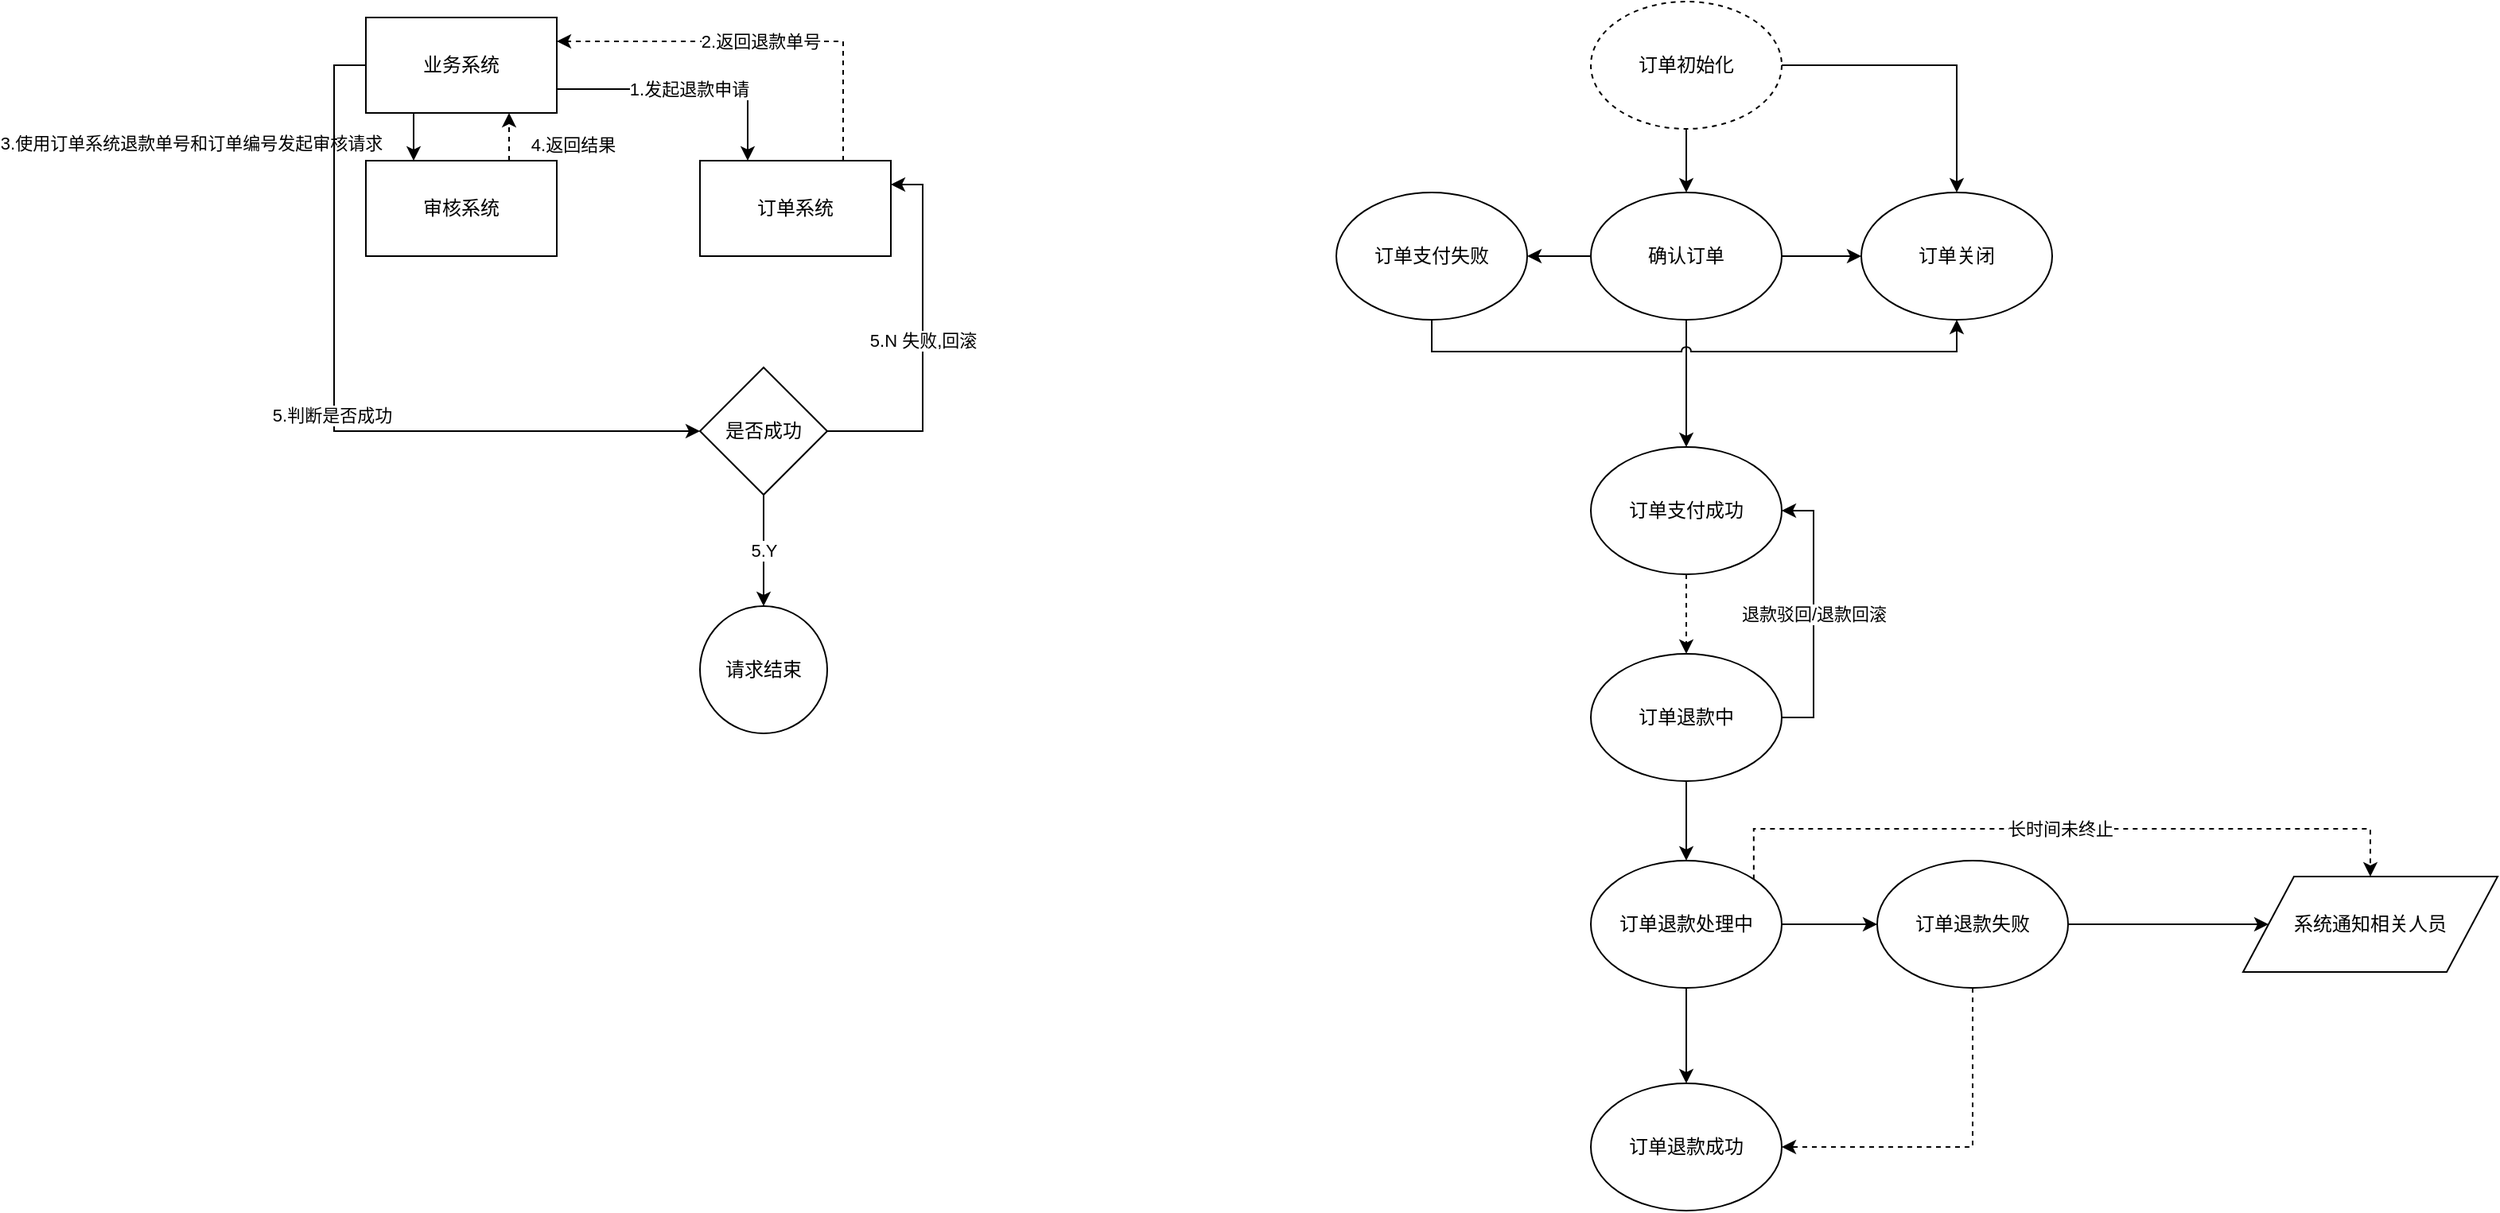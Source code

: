 <mxfile version="11.2.4" type="github" pages="1"><diagram id="9AN7pnrX8qKYws4FjDHC" name="第 1 页"><mxGraphModel dx="1673" dy="947" grid="1" gridSize="10" guides="1" tooltips="1" connect="1" arrows="1" fold="1" page="1" pageScale="1" pageWidth="1400" pageHeight="850" math="0" shadow="0"><root><mxCell id="0"/><mxCell id="1" parent="0"/><mxCell id="oP0pF-OlIuviT5u21Fy--4" value="3.使用订单系统退款单号和订单编号发起审核请求" style="edgeStyle=orthogonalEdgeStyle;rounded=0;orthogonalLoop=1;jettySize=auto;html=1;exitX=0.25;exitY=1;exitDx=0;exitDy=0;entryX=0.25;entryY=0;entryDx=0;entryDy=0;" edge="1" parent="1" source="oP0pF-OlIuviT5u21Fy--1" target="oP0pF-OlIuviT5u21Fy--3"><mxGeometry x="0.25" y="-140" relative="1" as="geometry"><mxPoint as="offset"/></mxGeometry></mxCell><mxCell id="oP0pF-OlIuviT5u21Fy--7" value="1.发起退款申请" style="edgeStyle=orthogonalEdgeStyle;rounded=0;orthogonalLoop=1;jettySize=auto;html=1;exitX=1;exitY=0.75;exitDx=0;exitDy=0;entryX=0.25;entryY=0;entryDx=0;entryDy=0;" edge="1" parent="1" source="oP0pF-OlIuviT5u21Fy--1" target="oP0pF-OlIuviT5u21Fy--5"><mxGeometry relative="1" as="geometry"/></mxCell><mxCell id="oP0pF-OlIuviT5u21Fy--14" value="5.判断是否成功&amp;nbsp;" style="edgeStyle=orthogonalEdgeStyle;rounded=0;orthogonalLoop=1;jettySize=auto;html=1;exitX=0;exitY=0.5;exitDx=0;exitDy=0;entryX=0;entryY=0.5;entryDx=0;entryDy=0;" edge="1" parent="1" source="oP0pF-OlIuviT5u21Fy--1" target="oP0pF-OlIuviT5u21Fy--13"><mxGeometry relative="1" as="geometry"/></mxCell><mxCell id="oP0pF-OlIuviT5u21Fy--1" value="业务系统" style="rounded=0;whiteSpace=wrap;html=1;" vertex="1" parent="1"><mxGeometry x="270" y="140" width="120" height="60" as="geometry"/></mxCell><mxCell id="oP0pF-OlIuviT5u21Fy--6" value="4.返回结果" style="edgeStyle=orthogonalEdgeStyle;rounded=0;orthogonalLoop=1;jettySize=auto;html=1;exitX=0.75;exitY=0;exitDx=0;exitDy=0;entryX=0.75;entryY=1;entryDx=0;entryDy=0;dashed=1;" edge="1" parent="1" source="oP0pF-OlIuviT5u21Fy--3" target="oP0pF-OlIuviT5u21Fy--1"><mxGeometry x="-0.333" y="-40" relative="1" as="geometry"><mxPoint x="370" y="350" as="targetPoint"/><mxPoint as="offset"/></mxGeometry></mxCell><mxCell id="oP0pF-OlIuviT5u21Fy--3" value="审核系统" style="rounded=0;whiteSpace=wrap;html=1;" vertex="1" parent="1"><mxGeometry x="270" y="230" width="120" height="60" as="geometry"/></mxCell><mxCell id="oP0pF-OlIuviT5u21Fy--9" value="2.返回退款单号" style="edgeStyle=orthogonalEdgeStyle;rounded=0;orthogonalLoop=1;jettySize=auto;html=1;exitX=0.75;exitY=0;exitDx=0;exitDy=0;entryX=1;entryY=0.25;entryDx=0;entryDy=0;dashed=1;" edge="1" parent="1" source="oP0pF-OlIuviT5u21Fy--5" target="oP0pF-OlIuviT5u21Fy--1"><mxGeometry relative="1" as="geometry"/></mxCell><mxCell id="oP0pF-OlIuviT5u21Fy--5" value="订单系统" style="rounded=0;whiteSpace=wrap;html=1;" vertex="1" parent="1"><mxGeometry x="480" y="230" width="120" height="60" as="geometry"/></mxCell><mxCell id="oP0pF-OlIuviT5u21Fy--15" value="5.N 失败,回滚" style="edgeStyle=orthogonalEdgeStyle;rounded=0;orthogonalLoop=1;jettySize=auto;html=1;exitX=1;exitY=0.5;exitDx=0;exitDy=0;entryX=1;entryY=0.25;entryDx=0;entryDy=0;" edge="1" parent="1" source="oP0pF-OlIuviT5u21Fy--13" target="oP0pF-OlIuviT5u21Fy--5"><mxGeometry relative="1" as="geometry"/></mxCell><mxCell id="oP0pF-OlIuviT5u21Fy--19" value="5.Y" style="edgeStyle=orthogonalEdgeStyle;rounded=0;orthogonalLoop=1;jettySize=auto;html=1;exitX=0.5;exitY=1;exitDx=0;exitDy=0;entryX=0.5;entryY=0;entryDx=0;entryDy=0;" edge="1" parent="1" source="oP0pF-OlIuviT5u21Fy--13" target="oP0pF-OlIuviT5u21Fy--18"><mxGeometry relative="1" as="geometry"/></mxCell><mxCell id="oP0pF-OlIuviT5u21Fy--13" value="是否成功" style="rhombus;whiteSpace=wrap;html=1;" vertex="1" parent="1"><mxGeometry x="480" y="360" width="80" height="80" as="geometry"/></mxCell><mxCell id="oP0pF-OlIuviT5u21Fy--18" value="请求结束" style="ellipse;whiteSpace=wrap;html=1;aspect=fixed;" vertex="1" parent="1"><mxGeometry x="480" y="510" width="80" height="80" as="geometry"/></mxCell><mxCell id="oP0pF-OlIuviT5u21Fy--29" style="edgeStyle=orthogonalEdgeStyle;rounded=0;orthogonalLoop=1;jettySize=auto;html=1;exitX=0.5;exitY=1;exitDx=0;exitDy=0;entryX=0.5;entryY=0;entryDx=0;entryDy=0;" edge="1" parent="1" source="oP0pF-OlIuviT5u21Fy--24" target="oP0pF-OlIuviT5u21Fy--25"><mxGeometry relative="1" as="geometry"/></mxCell><mxCell id="oP0pF-OlIuviT5u21Fy--30" style="edgeStyle=orthogonalEdgeStyle;rounded=0;orthogonalLoop=1;jettySize=auto;html=1;exitX=1;exitY=0.5;exitDx=0;exitDy=0;entryX=0.5;entryY=0;entryDx=0;entryDy=0;" edge="1" parent="1" source="oP0pF-OlIuviT5u21Fy--24" target="oP0pF-OlIuviT5u21Fy--28"><mxGeometry relative="1" as="geometry"/></mxCell><mxCell id="oP0pF-OlIuviT5u21Fy--24" value="订单初始化" style="ellipse;whiteSpace=wrap;html=1;dashed=1;" vertex="1" parent="1"><mxGeometry x="1040" y="130" width="120" height="80" as="geometry"/></mxCell><mxCell id="oP0pF-OlIuviT5u21Fy--35" style="edgeStyle=orthogonalEdgeStyle;rounded=0;orthogonalLoop=1;jettySize=auto;html=1;exitX=0;exitY=0.5;exitDx=0;exitDy=0;entryX=1;entryY=0.5;entryDx=0;entryDy=0;" edge="1" parent="1" source="oP0pF-OlIuviT5u21Fy--25" target="oP0pF-OlIuviT5u21Fy--32"><mxGeometry relative="1" as="geometry"/></mxCell><mxCell id="oP0pF-OlIuviT5u21Fy--36" style="edgeStyle=orthogonalEdgeStyle;rounded=0;orthogonalLoop=1;jettySize=auto;html=1;exitX=1;exitY=0.5;exitDx=0;exitDy=0;entryX=0;entryY=0.5;entryDx=0;entryDy=0;" edge="1" parent="1" source="oP0pF-OlIuviT5u21Fy--25" target="oP0pF-OlIuviT5u21Fy--28"><mxGeometry relative="1" as="geometry"/></mxCell><mxCell id="oP0pF-OlIuviT5u21Fy--39" style="edgeStyle=orthogonalEdgeStyle;rounded=0;jumpStyle=gap;orthogonalLoop=1;jettySize=auto;html=1;exitX=0.5;exitY=1;exitDx=0;exitDy=0;entryX=0.5;entryY=0;entryDx=0;entryDy=0;" edge="1" parent="1" source="oP0pF-OlIuviT5u21Fy--25" target="oP0pF-OlIuviT5u21Fy--26"><mxGeometry relative="1" as="geometry"/></mxCell><mxCell id="oP0pF-OlIuviT5u21Fy--25" value="确认订单" style="ellipse;whiteSpace=wrap;html=1;" vertex="1" parent="1"><mxGeometry x="1040" y="250" width="120" height="80" as="geometry"/></mxCell><mxCell id="oP0pF-OlIuviT5u21Fy--40" style="edgeStyle=orthogonalEdgeStyle;rounded=0;jumpStyle=arc;orthogonalLoop=1;jettySize=auto;html=1;exitX=0.5;exitY=1;exitDx=0;exitDy=0;entryX=0.5;entryY=0;entryDx=0;entryDy=0;dashed=1;" edge="1" parent="1" source="oP0pF-OlIuviT5u21Fy--26" target="oP0pF-OlIuviT5u21Fy--27"><mxGeometry relative="1" as="geometry"/></mxCell><mxCell id="oP0pF-OlIuviT5u21Fy--26" value="订单支付成功" style="ellipse;whiteSpace=wrap;html=1;" vertex="1" parent="1"><mxGeometry x="1040" y="410" width="120" height="80" as="geometry"/></mxCell><mxCell id="oP0pF-OlIuviT5u21Fy--42" value="退款驳回/退款回滚" style="edgeStyle=orthogonalEdgeStyle;rounded=0;jumpStyle=arc;orthogonalLoop=1;jettySize=auto;html=1;exitX=1;exitY=0.5;exitDx=0;exitDy=0;entryX=1;entryY=0.5;entryDx=0;entryDy=0;" edge="1" parent="1" source="oP0pF-OlIuviT5u21Fy--27" target="oP0pF-OlIuviT5u21Fy--26"><mxGeometry relative="1" as="geometry"/></mxCell><mxCell id="oP0pF-OlIuviT5u21Fy--44" style="edgeStyle=orthogonalEdgeStyle;rounded=0;jumpStyle=arc;orthogonalLoop=1;jettySize=auto;html=1;exitX=0.5;exitY=1;exitDx=0;exitDy=0;entryX=0.5;entryY=0;entryDx=0;entryDy=0;" edge="1" parent="1" source="oP0pF-OlIuviT5u21Fy--27" target="oP0pF-OlIuviT5u21Fy--43"><mxGeometry relative="1" as="geometry"/></mxCell><mxCell id="oP0pF-OlIuviT5u21Fy--27" value="订单退款中" style="ellipse;whiteSpace=wrap;html=1;" vertex="1" parent="1"><mxGeometry x="1040" y="540" width="120" height="80" as="geometry"/></mxCell><mxCell id="oP0pF-OlIuviT5u21Fy--28" value="订单关闭" style="ellipse;whiteSpace=wrap;html=1;" vertex="1" parent="1"><mxGeometry x="1210" y="250" width="120" height="80" as="geometry"/></mxCell><mxCell id="oP0pF-OlIuviT5u21Fy--38" style="edgeStyle=orthogonalEdgeStyle;rounded=0;jumpStyle=arc;orthogonalLoop=1;jettySize=auto;html=1;exitX=0.5;exitY=1;exitDx=0;exitDy=0;entryX=0.5;entryY=1;entryDx=0;entryDy=0;" edge="1" parent="1" source="oP0pF-OlIuviT5u21Fy--32" target="oP0pF-OlIuviT5u21Fy--28"><mxGeometry relative="1" as="geometry"/></mxCell><mxCell id="oP0pF-OlIuviT5u21Fy--32" value="订单支付失败" style="ellipse;whiteSpace=wrap;html=1;" vertex="1" parent="1"><mxGeometry x="880" y="250" width="120" height="80" as="geometry"/></mxCell><mxCell id="oP0pF-OlIuviT5u21Fy--46" style="edgeStyle=orthogonalEdgeStyle;rounded=0;jumpStyle=arc;orthogonalLoop=1;jettySize=auto;html=1;exitX=0.5;exitY=1;exitDx=0;exitDy=0;entryX=0.5;entryY=0;entryDx=0;entryDy=0;" edge="1" parent="1" source="oP0pF-OlIuviT5u21Fy--43" target="oP0pF-OlIuviT5u21Fy--45"><mxGeometry relative="1" as="geometry"/></mxCell><mxCell id="oP0pF-OlIuviT5u21Fy--50" style="edgeStyle=orthogonalEdgeStyle;rounded=0;jumpStyle=arc;orthogonalLoop=1;jettySize=auto;html=1;exitX=1;exitY=0.5;exitDx=0;exitDy=0;entryX=0;entryY=0.5;entryDx=0;entryDy=0;" edge="1" parent="1" source="oP0pF-OlIuviT5u21Fy--43" target="oP0pF-OlIuviT5u21Fy--49"><mxGeometry relative="1" as="geometry"/></mxCell><mxCell id="oP0pF-OlIuviT5u21Fy--59" value="长时间未终止" style="edgeStyle=orthogonalEdgeStyle;rounded=0;jumpStyle=arc;orthogonalLoop=1;jettySize=auto;html=1;exitX=1;exitY=0;exitDx=0;exitDy=0;entryX=0.5;entryY=0;entryDx=0;entryDy=0;dashed=1;" edge="1" parent="1" source="oP0pF-OlIuviT5u21Fy--43" target="oP0pF-OlIuviT5u21Fy--54"><mxGeometry relative="1" as="geometry"><Array as="points"><mxPoint x="1142" y="650"/><mxPoint x="1530" y="650"/></Array></mxGeometry></mxCell><mxCell id="oP0pF-OlIuviT5u21Fy--43" value="订单退款处理中" style="ellipse;whiteSpace=wrap;html=1;" vertex="1" parent="1"><mxGeometry x="1040" y="670" width="120" height="80" as="geometry"/></mxCell><mxCell id="oP0pF-OlIuviT5u21Fy--45" value="订单退款成功" style="ellipse;whiteSpace=wrap;html=1;" vertex="1" parent="1"><mxGeometry x="1040" y="810" width="120" height="80" as="geometry"/></mxCell><mxCell id="oP0pF-OlIuviT5u21Fy--52" style="edgeStyle=orthogonalEdgeStyle;rounded=0;jumpStyle=arc;orthogonalLoop=1;jettySize=auto;html=1;exitX=0.5;exitY=1;exitDx=0;exitDy=0;entryX=1;entryY=0.5;entryDx=0;entryDy=0;dashed=1;" edge="1" parent="1" source="oP0pF-OlIuviT5u21Fy--49" target="oP0pF-OlIuviT5u21Fy--45"><mxGeometry relative="1" as="geometry"/></mxCell><mxCell id="oP0pF-OlIuviT5u21Fy--53" style="edgeStyle=orthogonalEdgeStyle;rounded=0;jumpStyle=arc;orthogonalLoop=1;jettySize=auto;html=1;exitX=1;exitY=0.5;exitDx=0;exitDy=0;entryX=0;entryY=0.5;entryDx=0;entryDy=0;" edge="1" parent="1" source="oP0pF-OlIuviT5u21Fy--49" target="oP0pF-OlIuviT5u21Fy--54"><mxGeometry relative="1" as="geometry"><mxPoint x="1450" y="710" as="targetPoint"/></mxGeometry></mxCell><mxCell id="oP0pF-OlIuviT5u21Fy--49" value="订单退款失败" style="ellipse;whiteSpace=wrap;html=1;" vertex="1" parent="1"><mxGeometry x="1220" y="670" width="120" height="80" as="geometry"/></mxCell><mxCell id="oP0pF-OlIuviT5u21Fy--54" value="系统通知相关人员" style="shape=parallelogram;perimeter=parallelogramPerimeter;whiteSpace=wrap;html=1;" vertex="1" parent="1"><mxGeometry x="1450" y="680" width="160" height="60" as="geometry"/></mxCell></root></mxGraphModel></diagram></mxfile>